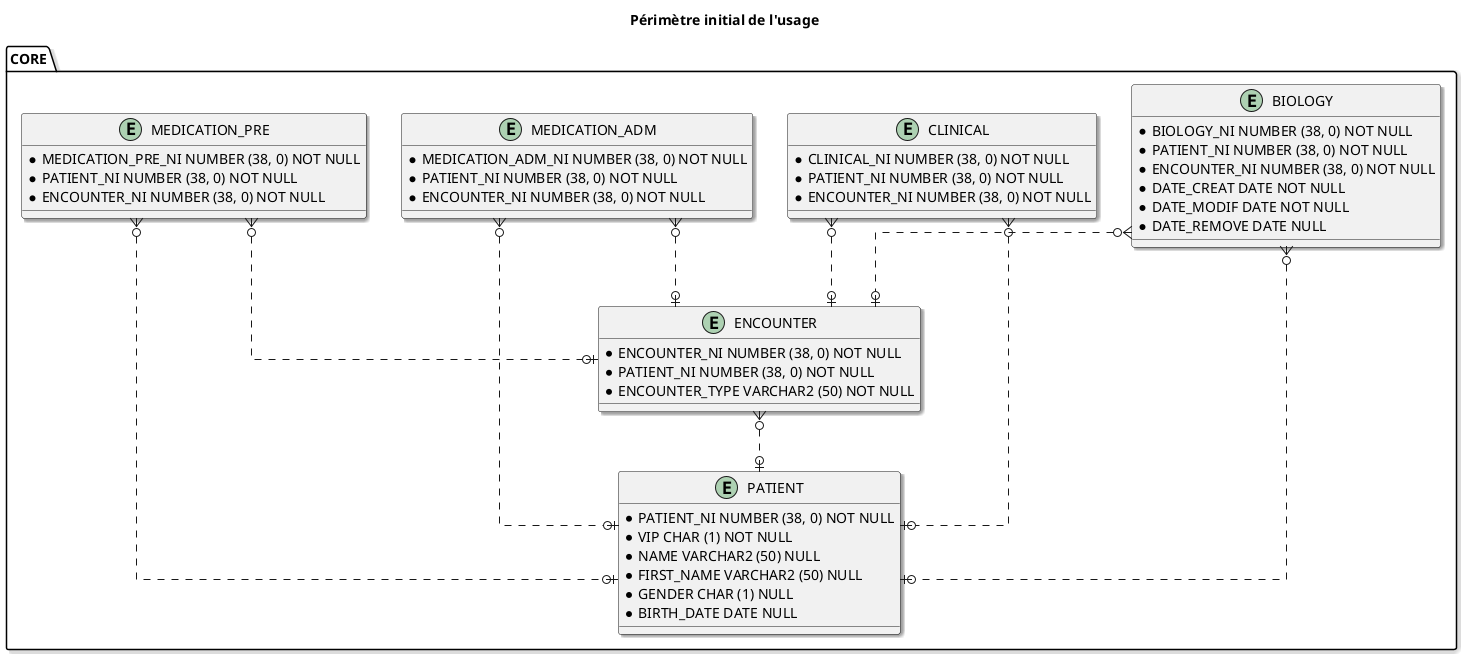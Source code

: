 @startuml

skinparam Shadowing 1.0
' avoid problems with angled crows feet
skinparam linetype ortho

title
Périmètre initial de l'usage
end title

entity CORE.PATIENT {
  * {field} PATIENT_NI NUMBER (38, 0) NOT NULL
  * {field} VIP CHAR (1) NOT NULL
  * {field} NAME VARCHAR2 (50) NULL
  * {field} FIRST_NAME VARCHAR2 (50) NULL
  * {field} GENDER CHAR (1) NULL
  * {field} BIRTH_DATE DATE NULL
}

entity CORE.ENCOUNTER {
  * {field} ENCOUNTER_NI NUMBER (38, 0) NOT NULL
  * {field} PATIENT_NI NUMBER (38, 0) NOT NULL
  * {field} ENCOUNTER_TYPE VARCHAR2 (50) NOT NULL
}

entity CORE.BIOLOGY {
  * {field} BIOLOGY_NI NUMBER (38, 0) NOT NULL
  * {field} PATIENT_NI NUMBER (38, 0) NOT NULL
  * {field} ENCOUNTER_NI NUMBER (38, 0) NOT NULL
  * {field} DATE_CREAT DATE NOT NULL
  * {field} DATE_MODIF DATE NOT NULL
  * {field} DATE_REMOVE DATE NULL
}

entity CORE.CLINICAL {
  * {field} CLINICAL_NI NUMBER (38, 0) NOT NULL
  * {field} PATIENT_NI NUMBER (38, 0) NOT NULL
  * {field} ENCOUNTER_NI NUMBER (38, 0) NOT NULL
}

entity CORE.MEDICATION_ADM {
  * {field} MEDICATION_ADM_NI NUMBER (38, 0) NOT NULL
  * {field} PATIENT_NI NUMBER (38, 0) NOT NULL
  * {field} ENCOUNTER_NI NUMBER (38, 0) NOT NULL
}

entity CORE.MEDICATION_PRE {
  * {field} MEDICATION_PRE_NI NUMBER (38, 0) NOT NULL
  * {field} PATIENT_NI NUMBER (38, 0) NOT NULL
  * {field} ENCOUNTER_NI NUMBER (38, 0) NOT NULL
}



CORE.ENCOUNTER }o..o| CORE.PATIENT

CORE.BIOLOGY }o..o| CORE.PATIENT
CORE.BIOLOGY }o..o| CORE.ENCOUNTER

CORE.CLINICAL }o..o| CORE.PATIENT
CORE.CLINICAL }o..o| CORE.ENCOUNTER

CORE.MEDICATION_ADM }o..o| CORE.PATIENT
CORE.MEDICATION_ADM }o..o| CORE.ENCOUNTER

CORE.MEDICATION_PRE }o..o| CORE.PATIENT
CORE.MEDICATION_PRE }o..o| CORE.ENCOUNTER

@enduml
